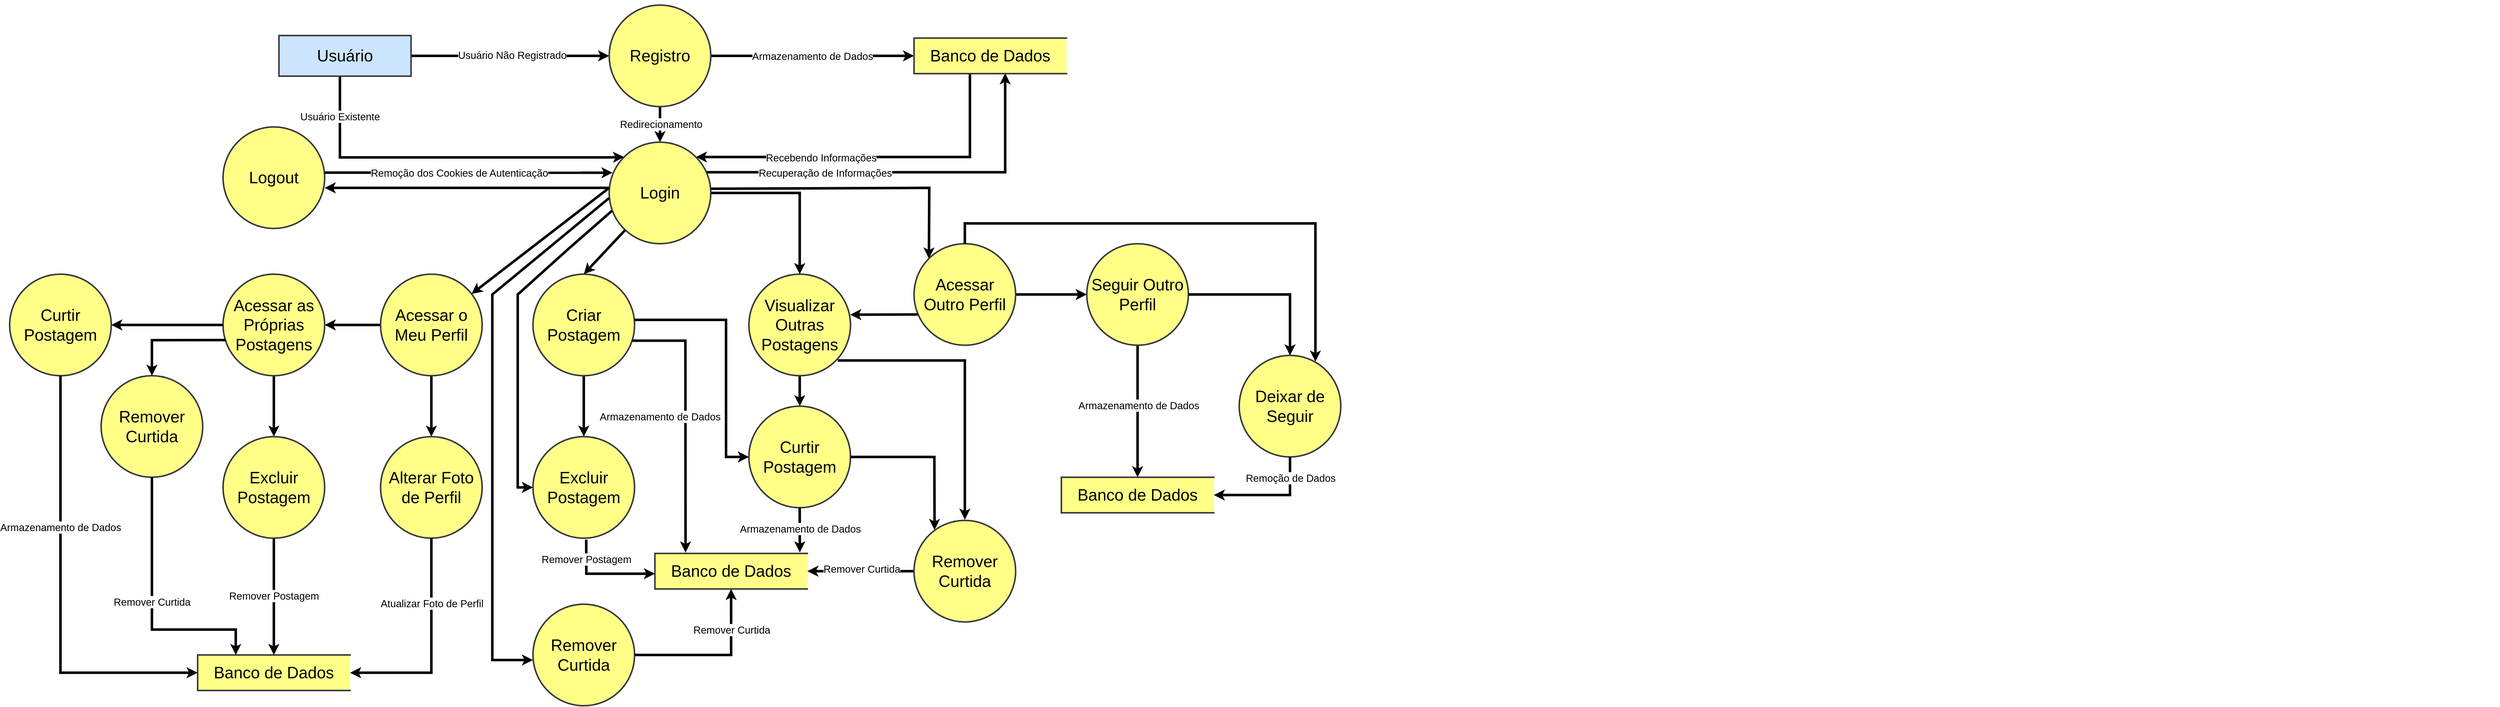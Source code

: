 <mxfile version="24.8.4">
  <diagram name="Page-1" id="aCUoTUS-z-20jltxeiBX">
    <mxGraphModel dx="6313" dy="1232" grid="1" gridSize="10" guides="1" tooltips="1" connect="1" arrows="1" fold="1" page="1" pageScale="1" pageWidth="850" pageHeight="1100" math="0" shadow="0">
      <root>
        <mxCell id="0" />
        <mxCell id="1" parent="0" />
        <mxCell id="vLmUpz1jAhk_XsVfe2ap-39" value="&amp;nbsp;" style="text;whiteSpace=wrap;html=1;" parent="1" vertex="1">
          <mxGeometry x="40" y="10" width="40" height="40" as="geometry" />
        </mxCell>
        <mxCell id="GkCeSSy5X3w6YveUIObA-11" style="edgeStyle=orthogonalEdgeStyle;rounded=0;orthogonalLoop=1;jettySize=auto;html=1;entryX=0;entryY=0.5;entryDx=0;entryDy=0;strokeWidth=5;" parent="1" source="GkCeSSy5X3w6YveUIObA-8" target="GkCeSSy5X3w6YveUIObA-9" edge="1">
          <mxGeometry relative="1" as="geometry" />
        </mxCell>
        <mxCell id="GkCeSSy5X3w6YveUIObA-12" value="&lt;font style=&quot;font-size: 20px;&quot;&gt;Usuário Não Registrado&lt;br&gt;&lt;/font&gt;" style="edgeLabel;html=1;align=center;verticalAlign=middle;resizable=0;points=[];" parent="GkCeSSy5X3w6YveUIObA-11" vertex="1" connectable="0">
          <mxGeometry x="0.021" y="2" relative="1" as="geometry">
            <mxPoint as="offset" />
          </mxGeometry>
        </mxCell>
        <mxCell id="GkCeSSy5X3w6YveUIObA-19" style="edgeStyle=orthogonalEdgeStyle;rounded=0;orthogonalLoop=1;jettySize=auto;html=1;entryX=0;entryY=0;entryDx=0;entryDy=0;strokeWidth=5;" parent="1" source="GkCeSSy5X3w6YveUIObA-8" target="GkCeSSy5X3w6YveUIObA-16" edge="1">
          <mxGeometry relative="1" as="geometry">
            <mxPoint x="-3040" y="380" as="targetPoint" />
            <Array as="points">
              <mxPoint x="-3560" y="320" />
              <mxPoint x="-3030" y="320" />
            </Array>
          </mxGeometry>
        </mxCell>
        <mxCell id="GkCeSSy5X3w6YveUIObA-20" value="&lt;font style=&quot;font-size: 20px;&quot;&gt;Usuário Existente&lt;/font&gt;" style="edgeLabel;html=1;align=center;verticalAlign=middle;resizable=0;points=[];" parent="GkCeSSy5X3w6YveUIObA-19" vertex="1" connectable="0">
          <mxGeometry x="-0.78" relative="1" as="geometry">
            <mxPoint as="offset" />
          </mxGeometry>
        </mxCell>
        <mxCell id="GkCeSSy5X3w6YveUIObA-8" value="&lt;font style=&quot;font-size: 32px;&quot;&gt;Usuário&lt;/font&gt;" style="html=1;dashed=0;whiteSpace=wrap;strokeWidth=3;fillColor=#cce5ff;strokeColor=#36393d;" parent="1" vertex="1">
          <mxGeometry x="-3680" y="80" width="260" height="80" as="geometry" />
        </mxCell>
        <mxCell id="GkCeSSy5X3w6YveUIObA-13" style="edgeStyle=orthogonalEdgeStyle;rounded=0;orthogonalLoop=1;jettySize=auto;html=1;entryX=0;entryY=0.5;entryDx=0;entryDy=0;strokeWidth=5;" parent="1" source="GkCeSSy5X3w6YveUIObA-9" target="GkCeSSy5X3w6YveUIObA-10" edge="1">
          <mxGeometry relative="1" as="geometry" />
        </mxCell>
        <mxCell id="GkCeSSy5X3w6YveUIObA-14" value="&lt;font style=&quot;font-size: 20px;&quot;&gt;Armazenamento de Dados&lt;/font&gt;" style="edgeLabel;html=1;align=center;verticalAlign=middle;resizable=0;points=[];" parent="GkCeSSy5X3w6YveUIObA-13" vertex="1" connectable="0">
          <mxGeometry x="-0.002" relative="1" as="geometry">
            <mxPoint as="offset" />
          </mxGeometry>
        </mxCell>
        <mxCell id="GkCeSSy5X3w6YveUIObA-105" style="edgeStyle=orthogonalEdgeStyle;rounded=0;orthogonalLoop=1;jettySize=auto;html=1;entryX=0.5;entryY=0;entryDx=0;entryDy=0;strokeWidth=5;" parent="1" source="GkCeSSy5X3w6YveUIObA-9" target="GkCeSSy5X3w6YveUIObA-16" edge="1">
          <mxGeometry relative="1" as="geometry" />
        </mxCell>
        <mxCell id="GkCeSSy5X3w6YveUIObA-106" value="&lt;font style=&quot;font-size: 20px;&quot;&gt;Redirecionamento&lt;/font&gt;" style="edgeLabel;html=1;align=center;verticalAlign=middle;resizable=0;points=[];" parent="GkCeSSy5X3w6YveUIObA-105" vertex="1" connectable="0">
          <mxGeometry x="-0.03" y="2" relative="1" as="geometry">
            <mxPoint as="offset" />
          </mxGeometry>
        </mxCell>
        <mxCell id="GkCeSSy5X3w6YveUIObA-9" value="&lt;font style=&quot;font-size: 32px;&quot;&gt;Registro&lt;/font&gt;" style="ellipse;whiteSpace=wrap;html=1;aspect=fixed;strokeWidth=3;fillColor=#ffff88;strokeColor=#36393d;" parent="1" vertex="1">
          <mxGeometry x="-3030" y="20" width="200" height="200" as="geometry" />
        </mxCell>
        <mxCell id="GkCeSSy5X3w6YveUIObA-23" style="edgeStyle=orthogonalEdgeStyle;rounded=0;orthogonalLoop=1;jettySize=auto;html=1;strokeWidth=5;entryX=1;entryY=0;entryDx=0;entryDy=0;" parent="1" source="GkCeSSy5X3w6YveUIObA-10" target="GkCeSSy5X3w6YveUIObA-16" edge="1">
          <mxGeometry relative="1" as="geometry">
            <mxPoint x="-2790" y="340" as="targetPoint" />
            <Array as="points">
              <mxPoint x="-2320" y="319" />
            </Array>
          </mxGeometry>
        </mxCell>
        <mxCell id="GkCeSSy5X3w6YveUIObA-25" value="&lt;font style=&quot;font-size: 20px;&quot;&gt;Recebendo Informações&lt;/font&gt;" style="edgeLabel;html=1;align=center;verticalAlign=middle;resizable=0;points=[];" parent="GkCeSSy5X3w6YveUIObA-23" vertex="1" connectable="0">
          <mxGeometry x="0.292" relative="1" as="geometry">
            <mxPoint x="-3" as="offset" />
          </mxGeometry>
        </mxCell>
        <mxCell id="GkCeSSy5X3w6YveUIObA-10" value="&lt;font style=&quot;font-size: 32px;&quot;&gt;Banco de Dados&lt;br&gt;&lt;/font&gt;" style="html=1;dashed=0;whiteSpace=wrap;shape=partialRectangle;right=0;strokeWidth=3;fillColor=#ffff88;strokeColor=#36393d;" parent="1" vertex="1">
          <mxGeometry x="-2430" y="85" width="300" height="70" as="geometry" />
        </mxCell>
        <mxCell id="GkCeSSy5X3w6YveUIObA-21" style="edgeStyle=orthogonalEdgeStyle;rounded=0;orthogonalLoop=1;jettySize=auto;html=1;entryX=0.598;entryY=0.991;entryDx=0;entryDy=0;entryPerimeter=0;strokeWidth=5;exitX=0.952;exitY=0.296;exitDx=0;exitDy=0;exitPerimeter=0;" parent="1" source="GkCeSSy5X3w6YveUIObA-16" target="GkCeSSy5X3w6YveUIObA-10" edge="1">
          <mxGeometry relative="1" as="geometry">
            <mxPoint x="-2360" y="160" as="targetPoint" />
          </mxGeometry>
        </mxCell>
        <mxCell id="GkCeSSy5X3w6YveUIObA-22" value="&lt;font style=&quot;font-size: 20px;&quot;&gt;Recuperação de Informações&lt;br&gt;&lt;/font&gt;" style="edgeLabel;html=1;align=center;verticalAlign=middle;resizable=0;points=[];" parent="GkCeSSy5X3w6YveUIObA-21" vertex="1" connectable="0">
          <mxGeometry x="-0.402" y="-1" relative="1" as="geometry">
            <mxPoint as="offset" />
          </mxGeometry>
        </mxCell>
        <mxCell id="GkCeSSy5X3w6YveUIObA-16" value="&lt;font style=&quot;font-size: 32px;&quot;&gt;Login&lt;br&gt;&lt;/font&gt;" style="ellipse;whiteSpace=wrap;html=1;aspect=fixed;strokeWidth=3;fillColor=#ffff88;strokeColor=#36393d;" parent="1" vertex="1">
          <mxGeometry x="-3030" y="290" width="200" height="200" as="geometry" />
        </mxCell>
        <mxCell id="GkCeSSy5X3w6YveUIObA-117" style="edgeStyle=orthogonalEdgeStyle;rounded=0;orthogonalLoop=1;jettySize=auto;html=1;strokeWidth=5;" parent="1" source="GkCeSSy5X3w6YveUIObA-26" target="GkCeSSy5X3w6YveUIObA-116" edge="1">
          <mxGeometry relative="1" as="geometry" />
        </mxCell>
        <mxCell id="GkCeSSy5X3w6YveUIObA-26" value="&lt;font style=&quot;font-size: 32px;&quot;&gt;Criar Postagem&lt;br&gt;&lt;/font&gt;" style="ellipse;whiteSpace=wrap;html=1;aspect=fixed;strokeWidth=3;fillColor=#ffff88;strokeColor=#36393d;" parent="1" vertex="1">
          <mxGeometry x="-3180" y="550" width="200" height="200" as="geometry" />
        </mxCell>
        <mxCell id="GkCeSSy5X3w6YveUIObA-123" style="edgeStyle=orthogonalEdgeStyle;rounded=0;orthogonalLoop=1;jettySize=auto;html=1;entryX=0.5;entryY=0;entryDx=0;entryDy=0;strokeWidth=5;" parent="1" source="GkCeSSy5X3w6YveUIObA-27" target="GkCeSSy5X3w6YveUIObA-29" edge="1">
          <mxGeometry relative="1" as="geometry" />
        </mxCell>
        <mxCell id="GkCeSSy5X3w6YveUIObA-27" value="&lt;font style=&quot;font-size: 32px;&quot;&gt;Visualizar Outras Postagens &lt;br&gt;&lt;/font&gt;" style="ellipse;whiteSpace=wrap;html=1;aspect=fixed;strokeWidth=3;fillColor=#ffff88;strokeColor=#36393d;" parent="1" vertex="1">
          <mxGeometry x="-2755" y="550" width="200" height="200" as="geometry" />
        </mxCell>
        <mxCell id="GkCeSSy5X3w6YveUIObA-29" value="&lt;font style=&quot;font-size: 32px;&quot;&gt;Curtir Postagem&lt;br&gt;&lt;/font&gt;" style="ellipse;whiteSpace=wrap;html=1;aspect=fixed;strokeWidth=3;fillColor=#ffff88;strokeColor=#36393d;" parent="1" vertex="1">
          <mxGeometry x="-2755" y="810" width="200" height="200" as="geometry" />
        </mxCell>
        <mxCell id="GkCeSSy5X3w6YveUIObA-45" style="edgeStyle=orthogonalEdgeStyle;rounded=0;orthogonalLoop=1;jettySize=auto;html=1;entryX=1;entryY=0.5;entryDx=0;entryDy=0;strokeWidth=5;" parent="1" source="GkCeSSy5X3w6YveUIObA-30" target="GkCeSSy5X3w6YveUIObA-31" edge="1">
          <mxGeometry relative="1" as="geometry" />
        </mxCell>
        <mxCell id="GkCeSSy5X3w6YveUIObA-46" value="&lt;font style=&quot;font-size: 20px;&quot;&gt;Remover Curtida&lt;br&gt;&lt;/font&gt;" style="edgeLabel;html=1;align=center;verticalAlign=middle;resizable=0;points=[];" parent="GkCeSSy5X3w6YveUIObA-45" vertex="1" connectable="0">
          <mxGeometry x="-0.013" y="1" relative="1" as="geometry">
            <mxPoint y="-6" as="offset" />
          </mxGeometry>
        </mxCell>
        <mxCell id="GkCeSSy5X3w6YveUIObA-30" value="&lt;font style=&quot;font-size: 32px;&quot;&gt;Remover Curtida&lt;br&gt;&lt;/font&gt;" style="ellipse;whiteSpace=wrap;html=1;aspect=fixed;strokeWidth=3;fillColor=#ffff88;strokeColor=#36393d;" parent="1" vertex="1">
          <mxGeometry x="-2430" y="1035" width="200" height="200" as="geometry" />
        </mxCell>
        <mxCell id="GkCeSSy5X3w6YveUIObA-31" value="&lt;font style=&quot;font-size: 32px;&quot;&gt;Banco de Dados&lt;br&gt;&lt;/font&gt;" style="html=1;dashed=0;whiteSpace=wrap;shape=partialRectangle;right=0;strokeWidth=3;fillColor=#ffff88;strokeColor=#36393d;" parent="1" vertex="1">
          <mxGeometry x="-2940" y="1100" width="300" height="70" as="geometry" />
        </mxCell>
        <mxCell id="GkCeSSy5X3w6YveUIObA-37" value="" style="endArrow=classic;html=1;rounded=0;entryX=0.201;entryY=-0.024;entryDx=0;entryDy=0;entryPerimeter=0;exitX=0.98;exitY=0.655;exitDx=0;exitDy=0;exitPerimeter=0;strokeWidth=5;" parent="1" source="GkCeSSy5X3w6YveUIObA-26" target="GkCeSSy5X3w6YveUIObA-31" edge="1">
          <mxGeometry width="50" height="50" relative="1" as="geometry">
            <mxPoint x="-3040" y="850" as="sourcePoint" />
            <mxPoint x="-2990" y="800" as="targetPoint" />
            <Array as="points">
              <mxPoint x="-2880" y="681" />
            </Array>
          </mxGeometry>
        </mxCell>
        <mxCell id="GkCeSSy5X3w6YveUIObA-40" value="&lt;font style=&quot;font-size: 20px;&quot;&gt;Armazenamento de Dados&lt;br&gt;&lt;/font&gt;" style="edgeLabel;html=1;align=center;verticalAlign=middle;resizable=0;points=[];" parent="GkCeSSy5X3w6YveUIObA-37" vertex="1" connectable="0">
          <mxGeometry x="-0.341" y="1" relative="1" as="geometry">
            <mxPoint x="-51" y="81" as="offset" />
          </mxGeometry>
        </mxCell>
        <mxCell id="GkCeSSy5X3w6YveUIObA-42" value="" style="endArrow=none;html=1;rounded=0;entryX=1;entryY=0.5;entryDx=0;entryDy=0;exitX=0.5;exitY=0;exitDx=0;exitDy=0;endFill=0;startArrow=classic;startFill=1;strokeWidth=5;" parent="1" source="GkCeSSy5X3w6YveUIObA-27" target="GkCeSSy5X3w6YveUIObA-16" edge="1">
          <mxGeometry width="50" height="50" relative="1" as="geometry">
            <mxPoint x="-2770" y="540" as="sourcePoint" />
            <mxPoint x="-2720" y="490" as="targetPoint" />
            <Array as="points">
              <mxPoint x="-2655" y="390" />
            </Array>
          </mxGeometry>
        </mxCell>
        <mxCell id="GkCeSSy5X3w6YveUIObA-67" style="edgeStyle=orthogonalEdgeStyle;rounded=0;orthogonalLoop=1;jettySize=auto;html=1;entryX=0;entryY=0.5;entryDx=0;entryDy=0;strokeWidth=5;" parent="1" source="GkCeSSy5X3w6YveUIObA-56" target="GkCeSSy5X3w6YveUIObA-59" edge="1">
          <mxGeometry relative="1" as="geometry" />
        </mxCell>
        <mxCell id="GkCeSSy5X3w6YveUIObA-56" value="&lt;font style=&quot;font-size: 32px;&quot;&gt;Acessar Outro Perfil&lt;br&gt;&lt;/font&gt;" style="ellipse;whiteSpace=wrap;html=1;aspect=fixed;strokeWidth=3;fillColor=#ffff88;strokeColor=#36393d;" parent="1" vertex="1">
          <mxGeometry x="-2430" y="490" width="200" height="200" as="geometry" />
        </mxCell>
        <mxCell id="GkCeSSy5X3w6YveUIObA-57" value="" style="endArrow=none;html=1;rounded=0;startArrow=classic;startFill=1;entryX=0.999;entryY=0.459;entryDx=0;entryDy=0;entryPerimeter=0;exitX=0;exitY=0;exitDx=0;exitDy=0;strokeWidth=5;" parent="1" source="GkCeSSy5X3w6YveUIObA-56" edge="1" target="GkCeSSy5X3w6YveUIObA-16">
          <mxGeometry width="50" height="50" relative="1" as="geometry">
            <mxPoint x="-2422" y="550" as="sourcePoint" />
            <mxPoint x="-2830" y="390" as="targetPoint" />
            <Array as="points">
              <mxPoint x="-2400" y="380" />
            </Array>
          </mxGeometry>
        </mxCell>
        <mxCell id="GkCeSSy5X3w6YveUIObA-58" value="" style="endArrow=classic;html=1;rounded=0;exitX=0.035;exitY=0.697;exitDx=0;exitDy=0;entryX=0.997;entryY=0.399;entryDx=0;entryDy=0;entryPerimeter=0;exitPerimeter=0;strokeWidth=5;" parent="1" source="GkCeSSy5X3w6YveUIObA-56" target="GkCeSSy5X3w6YveUIObA-27" edge="1">
          <mxGeometry width="50" height="50" relative="1" as="geometry">
            <mxPoint x="-2510" y="620" as="sourcePoint" />
            <mxPoint x="-2550" y="550" as="targetPoint" />
          </mxGeometry>
        </mxCell>
        <mxCell id="GkCeSSy5X3w6YveUIObA-62" style="edgeStyle=orthogonalEdgeStyle;rounded=0;orthogonalLoop=1;jettySize=auto;html=1;entryX=0.5;entryY=0;entryDx=0;entryDy=0;strokeWidth=5;" parent="1" source="GkCeSSy5X3w6YveUIObA-59" target="GkCeSSy5X3w6YveUIObA-61" edge="1">
          <mxGeometry relative="1" as="geometry" />
        </mxCell>
        <mxCell id="GkCeSSy5X3w6YveUIObA-63" value="&lt;font style=&quot;font-size: 20px;&quot;&gt;Armazenamento de Dados&lt;br&gt;&lt;/font&gt;" style="edgeLabel;html=1;align=center;verticalAlign=middle;resizable=0;points=[];" parent="GkCeSSy5X3w6YveUIObA-62" vertex="1" connectable="0">
          <mxGeometry x="-0.098" y="2" relative="1" as="geometry">
            <mxPoint as="offset" />
          </mxGeometry>
        </mxCell>
        <mxCell id="GkCeSSy5X3w6YveUIObA-59" value="&lt;font style=&quot;font-size: 32px;&quot;&gt;Seguir Outro Perfil&lt;br&gt;&lt;/font&gt;" style="ellipse;whiteSpace=wrap;html=1;aspect=fixed;strokeWidth=3;fillColor=#ffff88;strokeColor=#36393d;" parent="1" vertex="1">
          <mxGeometry x="-2090" y="490" width="200" height="200" as="geometry" />
        </mxCell>
        <mxCell id="GkCeSSy5X3w6YveUIObA-60" value="&lt;font style=&quot;font-size: 32px;&quot;&gt;Deixar de Seguir&lt;br&gt;&lt;/font&gt;" style="ellipse;whiteSpace=wrap;html=1;aspect=fixed;strokeWidth=3;fillColor=#ffff88;strokeColor=#36393d;" parent="1" vertex="1">
          <mxGeometry x="-1790" y="710" width="200" height="200" as="geometry" />
        </mxCell>
        <mxCell id="GkCeSSy5X3w6YveUIObA-61" value="&lt;font style=&quot;font-size: 32px;&quot;&gt;Banco de Dados&lt;br&gt;&lt;/font&gt;" style="html=1;dashed=0;whiteSpace=wrap;shape=partialRectangle;right=0;strokeWidth=3;fillColor=#ffff88;strokeColor=#36393d;" parent="1" vertex="1">
          <mxGeometry x="-2140" y="950" width="300" height="70" as="geometry" />
        </mxCell>
        <mxCell id="GkCeSSy5X3w6YveUIObA-68" value="" style="endArrow=classic;html=1;rounded=0;exitX=1;exitY=0.5;exitDx=0;exitDy=0;entryX=0.5;entryY=0;entryDx=0;entryDy=0;strokeWidth=5;" parent="1" source="GkCeSSy5X3w6YveUIObA-59" target="GkCeSSy5X3w6YveUIObA-60" edge="1">
          <mxGeometry width="50" height="50" relative="1" as="geometry">
            <mxPoint x="-1740" y="610" as="sourcePoint" />
            <mxPoint x="-1690" y="560" as="targetPoint" />
            <Array as="points">
              <mxPoint x="-1690" y="590" />
            </Array>
          </mxGeometry>
        </mxCell>
        <mxCell id="GkCeSSy5X3w6YveUIObA-69" value="" style="endArrow=classic;html=1;rounded=0;entryX=1;entryY=0.5;entryDx=0;entryDy=0;exitX=0.5;exitY=1;exitDx=0;exitDy=0;strokeWidth=5;" parent="1" source="GkCeSSy5X3w6YveUIObA-60" target="GkCeSSy5X3w6YveUIObA-61" edge="1">
          <mxGeometry width="50" height="50" relative="1" as="geometry">
            <mxPoint x="-1730" y="1010" as="sourcePoint" />
            <mxPoint x="-1680" y="960" as="targetPoint" />
            <Array as="points">
              <mxPoint x="-1690" y="985" />
            </Array>
          </mxGeometry>
        </mxCell>
        <mxCell id="GkCeSSy5X3w6YveUIObA-70" value="&lt;font style=&quot;font-size: 20px;&quot;&gt;Remoção de Dados&lt;br&gt;&lt;/font&gt;" style="edgeLabel;html=1;align=center;verticalAlign=middle;resizable=0;points=[];" parent="GkCeSSy5X3w6YveUIObA-69" vertex="1" connectable="0">
          <mxGeometry x="-0.636" y="1" relative="1" as="geometry">
            <mxPoint as="offset" />
          </mxGeometry>
        </mxCell>
        <mxCell id="GkCeSSy5X3w6YveUIObA-71" value="&amp;nbsp;" style="text;whiteSpace=wrap;html=1;" parent="1" vertex="1">
          <mxGeometry x="650" y="10" width="40" height="40" as="geometry" />
        </mxCell>
        <mxCell id="GkCeSSy5X3w6YveUIObA-80" style="edgeStyle=orthogonalEdgeStyle;rounded=0;orthogonalLoop=1;jettySize=auto;html=1;entryX=0.5;entryY=0;entryDx=0;entryDy=0;strokeWidth=5;" parent="1" source="GkCeSSy5X3w6YveUIObA-72" target="GkCeSSy5X3w6YveUIObA-75" edge="1">
          <mxGeometry relative="1" as="geometry" />
        </mxCell>
        <mxCell id="GkCeSSy5X3w6YveUIObA-84" style="edgeStyle=orthogonalEdgeStyle;rounded=0;orthogonalLoop=1;jettySize=auto;html=1;entryX=1;entryY=0.5;entryDx=0;entryDy=0;strokeWidth=5;" parent="1" source="GkCeSSy5X3w6YveUIObA-72" target="GkCeSSy5X3w6YveUIObA-73" edge="1">
          <mxGeometry relative="1" as="geometry" />
        </mxCell>
        <mxCell id="GkCeSSy5X3w6YveUIObA-72" value="&lt;font style=&quot;font-size: 32px;&quot;&gt;Acessar o Meu Perfil&lt;/font&gt;" style="ellipse;whiteSpace=wrap;html=1;aspect=fixed;strokeWidth=3;fillColor=#ffff88;strokeColor=#36393d;" parent="1" vertex="1">
          <mxGeometry x="-3480" y="550" width="200" height="200" as="geometry" />
        </mxCell>
        <mxCell id="GkCeSSy5X3w6YveUIObA-89" style="edgeStyle=orthogonalEdgeStyle;rounded=0;orthogonalLoop=1;jettySize=auto;html=1;entryX=0.5;entryY=0;entryDx=0;entryDy=0;strokeWidth=5;" parent="1" source="GkCeSSy5X3w6YveUIObA-73" target="GkCeSSy5X3w6YveUIObA-88" edge="1">
          <mxGeometry relative="1" as="geometry" />
        </mxCell>
        <mxCell id="GkCeSSy5X3w6YveUIObA-73" value="&lt;font style=&quot;font-size: 32px;&quot;&gt;Acessar&lt;/font&gt;&lt;font style=&quot;font-size: 32px;&quot;&gt; as Próprias Postagens&lt;br&gt;&lt;/font&gt;" style="ellipse;whiteSpace=wrap;html=1;aspect=fixed;strokeWidth=3;fillColor=#ffff88;strokeColor=#36393d;" parent="1" vertex="1">
          <mxGeometry x="-3790" y="550" width="200" height="200" as="geometry" />
        </mxCell>
        <mxCell id="GkCeSSy5X3w6YveUIObA-74" value="&lt;font style=&quot;font-size: 32px;&quot;&gt;Banco de Dados&lt;br&gt;&lt;/font&gt;" style="html=1;dashed=0;whiteSpace=wrap;shape=partialRectangle;right=0;strokeWidth=3;fillColor=#ffff88;strokeColor=#36393d;" parent="1" vertex="1">
          <mxGeometry x="-3840" y="1300" width="300" height="70" as="geometry" />
        </mxCell>
        <mxCell id="GkCeSSy5X3w6YveUIObA-75" value="&lt;font style=&quot;font-size: 32px;&quot;&gt;Alterar Foto de Perfil&lt;br&gt;&lt;/font&gt;" style="ellipse;whiteSpace=wrap;html=1;aspect=fixed;strokeWidth=3;fillColor=#ffff88;strokeColor=#36393d;" parent="1" vertex="1">
          <mxGeometry x="-3480" y="870" width="200" height="200" as="geometry" />
        </mxCell>
        <mxCell id="GkCeSSy5X3w6YveUIObA-76" value="&lt;font style=&quot;font-size: 32px;&quot;&gt;Curtir Postagem&lt;br&gt;&lt;/font&gt;" style="ellipse;whiteSpace=wrap;html=1;aspect=fixed;strokeWidth=3;fillColor=#ffff88;strokeColor=#36393d;" parent="1" vertex="1">
          <mxGeometry x="-4210" y="550" width="200" height="200" as="geometry" />
        </mxCell>
        <mxCell id="GkCeSSy5X3w6YveUIObA-77" value="&lt;font style=&quot;font-size: 32px;&quot;&gt;Remover Curtida&lt;br&gt;&lt;/font&gt;" style="ellipse;whiteSpace=wrap;html=1;aspect=fixed;strokeWidth=3;fillColor=#ffff88;strokeColor=#36393d;" parent="1" vertex="1">
          <mxGeometry x="-4030" y="750" width="200" height="200" as="geometry" />
        </mxCell>
        <mxCell id="GkCeSSy5X3w6YveUIObA-78" value="" style="endArrow=classic;html=1;rounded=0;strokeWidth=5;" parent="1" target="GkCeSSy5X3w6YveUIObA-72" edge="1">
          <mxGeometry width="50" height="50" relative="1" as="geometry">
            <mxPoint x="-3030" y="380" as="sourcePoint" />
            <mxPoint x="-3190" y="480" as="targetPoint" />
          </mxGeometry>
        </mxCell>
        <mxCell id="GkCeSSy5X3w6YveUIObA-90" style="edgeStyle=orthogonalEdgeStyle;rounded=0;orthogonalLoop=1;jettySize=auto;html=1;entryX=0.5;entryY=0;entryDx=0;entryDy=0;strokeWidth=5;" parent="1" source="GkCeSSy5X3w6YveUIObA-88" target="GkCeSSy5X3w6YveUIObA-74" edge="1">
          <mxGeometry relative="1" as="geometry" />
        </mxCell>
        <mxCell id="GkCeSSy5X3w6YveUIObA-91" value="&lt;font style=&quot;font-size: 20px;&quot;&gt;Remover Postagem&lt;/font&gt;" style="edgeLabel;html=1;align=center;verticalAlign=middle;resizable=0;points=[];" parent="GkCeSSy5X3w6YveUIObA-90" vertex="1" connectable="0">
          <mxGeometry x="-0.02" y="-2" relative="1" as="geometry">
            <mxPoint x="2" as="offset" />
          </mxGeometry>
        </mxCell>
        <mxCell id="GkCeSSy5X3w6YveUIObA-88" value="&lt;font style=&quot;font-size: 32px;&quot;&gt;Excluir Postagem&lt;br&gt;&lt;/font&gt;" style="ellipse;whiteSpace=wrap;html=1;aspect=fixed;strokeWidth=3;fillColor=#ffff88;strokeColor=#36393d;" parent="1" vertex="1">
          <mxGeometry x="-3790" y="870" width="200" height="200" as="geometry" />
        </mxCell>
        <mxCell id="GkCeSSy5X3w6YveUIObA-93" value="" style="endArrow=none;html=1;rounded=0;entryX=0.5;entryY=1;entryDx=0;entryDy=0;exitX=1;exitY=0.5;exitDx=0;exitDy=0;startArrow=classic;startFill=1;strokeWidth=5;" parent="1" source="GkCeSSy5X3w6YveUIObA-74" target="GkCeSSy5X3w6YveUIObA-75" edge="1">
          <mxGeometry width="50" height="50" relative="1" as="geometry">
            <mxPoint x="-3460" y="1340" as="sourcePoint" />
            <mxPoint x="-3410" y="1290" as="targetPoint" />
            <Array as="points">
              <mxPoint x="-3380" y="1335" />
            </Array>
          </mxGeometry>
        </mxCell>
        <mxCell id="GkCeSSy5X3w6YveUIObA-94" value="&lt;font style=&quot;font-size: 20px;&quot;&gt;Atualizar Foto de Perfil&lt;br&gt;&lt;/font&gt;" style="edgeLabel;html=1;align=center;verticalAlign=middle;resizable=0;points=[];" parent="GkCeSSy5X3w6YveUIObA-93" vertex="1" connectable="0">
          <mxGeometry x="0.401" y="-1" relative="1" as="geometry">
            <mxPoint as="offset" />
          </mxGeometry>
        </mxCell>
        <mxCell id="GkCeSSy5X3w6YveUIObA-95" value="" style="endArrow=none;html=1;rounded=0;endFill=0;startArrow=classic;startFill=1;strokeWidth=5;" parent="1" source="GkCeSSy5X3w6YveUIObA-76" target="GkCeSSy5X3w6YveUIObA-73" edge="1">
          <mxGeometry width="50" height="50" relative="1" as="geometry">
            <mxPoint x="-3900" y="760" as="sourcePoint" />
            <mxPoint x="-3850" y="710" as="targetPoint" />
          </mxGeometry>
        </mxCell>
        <mxCell id="GkCeSSy5X3w6YveUIObA-101" value="&lt;font style=&quot;font-size: 32px;&quot;&gt;Logout&lt;/font&gt;" style="ellipse;whiteSpace=wrap;html=1;aspect=fixed;strokeWidth=3;fillColor=#ffff88;strokeColor=#36393d;" parent="1" vertex="1">
          <mxGeometry x="-3790" y="260" width="200" height="200" as="geometry" />
        </mxCell>
        <mxCell id="GkCeSSy5X3w6YveUIObA-102" value="" style="endArrow=classic;html=1;rounded=0;entryX=1;entryY=0.6;entryDx=0;entryDy=0;entryPerimeter=0;strokeWidth=5;" parent="1" target="GkCeSSy5X3w6YveUIObA-101" edge="1">
          <mxGeometry width="50" height="50" relative="1" as="geometry">
            <mxPoint x="-3030" y="380" as="sourcePoint" />
            <mxPoint x="-3470" y="390" as="targetPoint" />
          </mxGeometry>
        </mxCell>
        <mxCell id="GkCeSSy5X3w6YveUIObA-103" value="" style="endArrow=classic;html=1;rounded=0;exitX=1;exitY=0.45;exitDx=0;exitDy=0;exitPerimeter=0;entryX=0.033;entryY=0.301;entryDx=0;entryDy=0;entryPerimeter=0;strokeWidth=5;" parent="1" source="GkCeSSy5X3w6YveUIObA-101" target="GkCeSSy5X3w6YveUIObA-16" edge="1">
          <mxGeometry width="50" height="50" relative="1" as="geometry">
            <mxPoint x="-3560" y="350" as="sourcePoint" />
            <mxPoint x="-3040" y="350" as="targetPoint" />
          </mxGeometry>
        </mxCell>
        <mxCell id="GkCeSSy5X3w6YveUIObA-104" value="&lt;font style=&quot;font-size: 20px;&quot;&gt;Remoção dos Cookies de Autenticação&lt;br&gt;&lt;/font&gt;" style="edgeLabel;html=1;align=center;verticalAlign=middle;resizable=0;points=[];" parent="GkCeSSy5X3w6YveUIObA-103" vertex="1" connectable="0">
          <mxGeometry x="-0.064" relative="1" as="geometry">
            <mxPoint as="offset" />
          </mxGeometry>
        </mxCell>
        <mxCell id="GkCeSSy5X3w6YveUIObA-109" value="" style="endArrow=classic;html=1;rounded=0;entryX=0.5;entryY=0;entryDx=0;entryDy=0;exitX=0.029;exitY=0.649;exitDx=0;exitDy=0;exitPerimeter=0;strokeWidth=5;" parent="1" source="GkCeSSy5X3w6YveUIObA-73" target="GkCeSSy5X3w6YveUIObA-77" edge="1">
          <mxGeometry width="50" height="50" relative="1" as="geometry">
            <mxPoint x="-3800" y="750" as="sourcePoint" />
            <mxPoint x="-3790" y="720" as="targetPoint" />
            <Array as="points">
              <mxPoint x="-3930" y="680" />
            </Array>
          </mxGeometry>
        </mxCell>
        <mxCell id="GkCeSSy5X3w6YveUIObA-110" value="" style="endArrow=none;html=1;rounded=0;entryX=0.5;entryY=1;entryDx=0;entryDy=0;exitX=0;exitY=0.5;exitDx=0;exitDy=0;endFill=0;startArrow=classic;startFill=1;strokeWidth=5;" parent="1" source="GkCeSSy5X3w6YveUIObA-74" target="GkCeSSy5X3w6YveUIObA-76" edge="1">
          <mxGeometry width="50" height="50" relative="1" as="geometry">
            <mxPoint x="-4110" y="1320" as="sourcePoint" />
            <mxPoint x="-4090" y="860" as="targetPoint" />
            <Array as="points">
              <mxPoint x="-4110" y="1335" />
            </Array>
          </mxGeometry>
        </mxCell>
        <mxCell id="GkCeSSy5X3w6YveUIObA-111" value="&lt;font style=&quot;font-size: 20px;&quot;&gt;Armazenamento de Dados&lt;br&gt;&lt;/font&gt;" style="edgeLabel;html=1;align=center;verticalAlign=middle;resizable=0;points=[];" parent="GkCeSSy5X3w6YveUIObA-110" vertex="1" connectable="0">
          <mxGeometry x="0.301" relative="1" as="geometry">
            <mxPoint y="-1" as="offset" />
          </mxGeometry>
        </mxCell>
        <mxCell id="GkCeSSy5X3w6YveUIObA-112" value="" style="endArrow=none;html=1;rounded=0;entryX=0.5;entryY=1;entryDx=0;entryDy=0;exitX=0.25;exitY=0;exitDx=0;exitDy=0;endFill=0;startArrow=classic;startFill=1;strokeWidth=5;" parent="1" source="GkCeSSy5X3w6YveUIObA-74" target="GkCeSSy5X3w6YveUIObA-77" edge="1">
          <mxGeometry width="50" height="50" relative="1" as="geometry">
            <mxPoint x="-3900" y="1060" as="sourcePoint" />
            <mxPoint x="-3850" y="1010" as="targetPoint" />
            <Array as="points">
              <mxPoint x="-3765" y="1250" />
              <mxPoint x="-3930" y="1250" />
            </Array>
          </mxGeometry>
        </mxCell>
        <mxCell id="GkCeSSy5X3w6YveUIObA-113" value="&lt;font style=&quot;font-size: 20px;&quot;&gt;Remover Curtida&lt;br&gt;&lt;/font&gt;" style="edgeLabel;html=1;align=center;verticalAlign=middle;resizable=0;points=[];" parent="GkCeSSy5X3w6YveUIObA-112" vertex="1" connectable="0">
          <mxGeometry x="0.052" relative="1" as="geometry">
            <mxPoint y="1" as="offset" />
          </mxGeometry>
        </mxCell>
        <mxCell id="GkCeSSy5X3w6YveUIObA-115" value="" style="endArrow=classic;html=1;rounded=0;entryX=0.5;entryY=0;entryDx=0;entryDy=0;strokeWidth=5;" parent="1" source="GkCeSSy5X3w6YveUIObA-16" target="GkCeSSy5X3w6YveUIObA-26" edge="1">
          <mxGeometry width="50" height="50" relative="1" as="geometry">
            <mxPoint x="-2920" y="540" as="sourcePoint" />
            <mxPoint x="-2870" y="490" as="targetPoint" />
          </mxGeometry>
        </mxCell>
        <mxCell id="GkCeSSy5X3w6YveUIObA-116" value="&lt;font style=&quot;font-size: 32px;&quot;&gt;Excluir Postagem&lt;br&gt;&lt;/font&gt;" style="ellipse;whiteSpace=wrap;html=1;aspect=fixed;strokeWidth=3;fillColor=#ffff88;strokeColor=#36393d;" parent="1" vertex="1">
          <mxGeometry x="-3180" y="870" width="200" height="200" as="geometry" />
        </mxCell>
        <mxCell id="GkCeSSy5X3w6YveUIObA-119" value="" style="endArrow=classic;html=1;rounded=0;entryX=0;entryY=0.571;entryDx=0;entryDy=0;entryPerimeter=0;exitX=0.524;exitY=1.014;exitDx=0;exitDy=0;exitPerimeter=0;strokeWidth=5;" parent="1" source="GkCeSSy5X3w6YveUIObA-116" target="GkCeSSy5X3w6YveUIObA-31" edge="1">
          <mxGeometry width="50" height="50" relative="1" as="geometry">
            <mxPoint x="-3120" y="1140" as="sourcePoint" />
            <mxPoint x="-3070" y="1090" as="targetPoint" />
            <Array as="points">
              <mxPoint x="-3075" y="1140" />
            </Array>
          </mxGeometry>
        </mxCell>
        <mxCell id="GkCeSSy5X3w6YveUIObA-120" value="&lt;font style=&quot;font-size: 20px;&quot;&gt;Remover Postagem&lt;br&gt;&lt;/font&gt;" style="edgeLabel;html=1;align=center;verticalAlign=middle;resizable=0;points=[];" parent="GkCeSSy5X3w6YveUIObA-119" vertex="1" connectable="0">
          <mxGeometry x="-0.626" relative="1" as="geometry">
            <mxPoint as="offset" />
          </mxGeometry>
        </mxCell>
        <mxCell id="GkCeSSy5X3w6YveUIObA-122" value="" style="endArrow=classic;html=1;rounded=0;exitX=1;exitY=0.45;exitDx=0;exitDy=0;exitPerimeter=0;entryX=0;entryY=0.5;entryDx=0;entryDy=0;strokeWidth=5;" parent="1" source="GkCeSSy5X3w6YveUIObA-26" target="GkCeSSy5X3w6YveUIObA-29" edge="1">
          <mxGeometry width="50" height="50" relative="1" as="geometry">
            <mxPoint x="-2910" y="690" as="sourcePoint" />
            <mxPoint x="-2860" y="640" as="targetPoint" />
            <Array as="points">
              <mxPoint x="-2800" y="640" />
              <mxPoint x="-2800" y="910" />
            </Array>
          </mxGeometry>
        </mxCell>
        <mxCell id="GkCeSSy5X3w6YveUIObA-124" style="edgeStyle=orthogonalEdgeStyle;rounded=0;orthogonalLoop=1;jettySize=auto;html=1;entryX=0.951;entryY=-0.028;entryDx=0;entryDy=0;entryPerimeter=0;strokeWidth=5;" parent="1" source="GkCeSSy5X3w6YveUIObA-29" target="GkCeSSy5X3w6YveUIObA-31" edge="1">
          <mxGeometry relative="1" as="geometry" />
        </mxCell>
        <mxCell id="GkCeSSy5X3w6YveUIObA-125" value="&lt;font style=&quot;font-size: 20px;&quot;&gt;Armazenamento de Dados&lt;br&gt;&lt;/font&gt;" style="edgeLabel;html=1;align=center;verticalAlign=middle;resizable=0;points=[];" parent="GkCeSSy5X3w6YveUIObA-124" vertex="1" connectable="0">
          <mxGeometry x="-0.097" y="1" relative="1" as="geometry">
            <mxPoint y="1" as="offset" />
          </mxGeometry>
        </mxCell>
        <mxCell id="GkCeSSy5X3w6YveUIObA-126" value="" style="endArrow=classic;html=1;rounded=0;entryX=0.202;entryY=0.094;entryDx=0;entryDy=0;entryPerimeter=0;strokeWidth=5;" parent="1" source="GkCeSSy5X3w6YveUIObA-29" target="GkCeSSy5X3w6YveUIObA-30" edge="1">
          <mxGeometry width="50" height="50" relative="1" as="geometry">
            <mxPoint x="-2520" y="1010" as="sourcePoint" />
            <mxPoint x="-2470" y="960" as="targetPoint" />
            <Array as="points">
              <mxPoint x="-2390" y="910" />
            </Array>
          </mxGeometry>
        </mxCell>
        <mxCell id="GkCeSSy5X3w6YveUIObA-128" value="" style="endArrow=classic;html=1;rounded=0;exitX=0.875;exitY=0.85;exitDx=0;exitDy=0;exitPerimeter=0;entryX=0.5;entryY=-0.007;entryDx=0;entryDy=0;entryPerimeter=0;strokeWidth=5;" parent="1" source="GkCeSSy5X3w6YveUIObA-27" target="GkCeSSy5X3w6YveUIObA-30" edge="1">
          <mxGeometry width="50" height="50" relative="1" as="geometry">
            <mxPoint x="-2370" y="880" as="sourcePoint" />
            <mxPoint x="-2330" y="1030" as="targetPoint" />
            <Array as="points">
              <mxPoint x="-2330" y="720" />
            </Array>
          </mxGeometry>
        </mxCell>
        <mxCell id="GkCeSSy5X3w6YveUIObA-133" value="" style="endArrow=none;html=1;rounded=0;exitX=0;exitY=0.5;exitDx=0;exitDy=0;startArrow=classic;startFill=1;entryX=0.027;entryY=0.677;entryDx=0;entryDy=0;entryPerimeter=0;strokeWidth=5;" parent="1" source="GkCeSSy5X3w6YveUIObA-116" target="GkCeSSy5X3w6YveUIObA-16" edge="1">
          <mxGeometry width="50" height="50" relative="1" as="geometry">
            <mxPoint x="-3230" y="1000" as="sourcePoint" />
            <mxPoint x="-3040" y="430" as="targetPoint" />
            <Array as="points">
              <mxPoint x="-3210" y="970" />
              <mxPoint x="-3210" y="590" />
              <mxPoint x="-3110" y="500" />
              <mxPoint x="-3030" y="430" />
            </Array>
          </mxGeometry>
        </mxCell>
        <mxCell id="GkCeSSy5X3w6YveUIObA-135" value="&lt;font style=&quot;font-size: 32px;&quot;&gt;Remover Curtida&lt;br&gt;&lt;/font&gt;" style="ellipse;whiteSpace=wrap;html=1;aspect=fixed;strokeWidth=3;fillColor=#ffff88;strokeColor=#36393d;" parent="1" vertex="1">
          <mxGeometry x="-3180" y="1200" width="200" height="200" as="geometry" />
        </mxCell>
        <mxCell id="GkCeSSy5X3w6YveUIObA-138" value="" style="endArrow=none;html=1;rounded=0;entryX=0;entryY=0.55;entryDx=0;entryDy=0;entryPerimeter=0;exitX=0;exitY=0.55;exitDx=0;exitDy=0;exitPerimeter=0;startArrow=classic;startFill=1;strokeWidth=5;" parent="1" source="GkCeSSy5X3w6YveUIObA-135" target="GkCeSSy5X3w6YveUIObA-16" edge="1">
          <mxGeometry width="50" height="50" relative="1" as="geometry">
            <mxPoint x="-3260" y="1310.476" as="sourcePoint" />
            <mxPoint x="-3130" y="500" as="targetPoint" />
            <Array as="points">
              <mxPoint x="-3260" y="1310" />
              <mxPoint x="-3260" y="590" />
            </Array>
          </mxGeometry>
        </mxCell>
        <mxCell id="GkCeSSy5X3w6YveUIObA-139" value="" style="endArrow=classic;html=1;rounded=0;exitX=1;exitY=0.5;exitDx=0;exitDy=0;entryX=0.5;entryY=1;entryDx=0;entryDy=0;strokeWidth=5;" parent="1" source="GkCeSSy5X3w6YveUIObA-135" target="GkCeSSy5X3w6YveUIObA-31" edge="1">
          <mxGeometry width="50" height="50" relative="1" as="geometry">
            <mxPoint x="-2940" y="1300" as="sourcePoint" />
            <mxPoint x="-2890" y="1250" as="targetPoint" />
            <Array as="points">
              <mxPoint x="-2790" y="1300" />
            </Array>
          </mxGeometry>
        </mxCell>
        <mxCell id="GkCeSSy5X3w6YveUIObA-140" value="&lt;font style=&quot;font-size: 20px;&quot;&gt;Remover Curtida&lt;br&gt;&lt;/font&gt;" style="edgeLabel;html=1;align=center;verticalAlign=middle;resizable=0;points=[];" parent="GkCeSSy5X3w6YveUIObA-139" vertex="1" connectable="0">
          <mxGeometry x="-0.204" y="1" relative="1" as="geometry">
            <mxPoint x="63" y="-49" as="offset" />
          </mxGeometry>
        </mxCell>
        <mxCell id="GkCeSSy5X3w6YveUIObA-141" value="" style="endArrow=classic;html=1;rounded=0;exitX=0.5;exitY=0;exitDx=0;exitDy=0;entryX=0.75;entryY=0.061;entryDx=0;entryDy=0;entryPerimeter=0;endFill=1;strokeWidth=5;" parent="1" source="GkCeSSy5X3w6YveUIObA-56" target="GkCeSSy5X3w6YveUIObA-60" edge="1">
          <mxGeometry width="50" height="50" relative="1" as="geometry">
            <mxPoint x="-2220" y="470" as="sourcePoint" />
            <mxPoint x="-1640" y="670" as="targetPoint" />
            <Array as="points">
              <mxPoint x="-2330" y="450" />
              <mxPoint x="-1640" y="450" />
            </Array>
          </mxGeometry>
        </mxCell>
      </root>
    </mxGraphModel>
  </diagram>
</mxfile>
